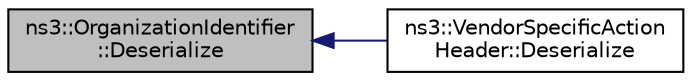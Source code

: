 digraph "ns3::OrganizationIdentifier::Deserialize"
{
  edge [fontname="Helvetica",fontsize="10",labelfontname="Helvetica",labelfontsize="10"];
  node [fontname="Helvetica",fontsize="10",shape=record];
  rankdir="LR";
  Node1 [label="ns3::OrganizationIdentifier\l::Deserialize",height=0.2,width=0.4,color="black", fillcolor="grey75", style="filled", fontcolor="black"];
  Node1 -> Node2 [dir="back",color="midnightblue",fontsize="10",style="solid"];
  Node2 [label="ns3::VendorSpecificAction\lHeader::Deserialize",height=0.2,width=0.4,color="black", fillcolor="white", style="filled",URL="$dd/d4d/classns3_1_1VendorSpecificActionHeader.html#a8a976570912a0ac4c0fafbaafd4a9ee4"];
}

